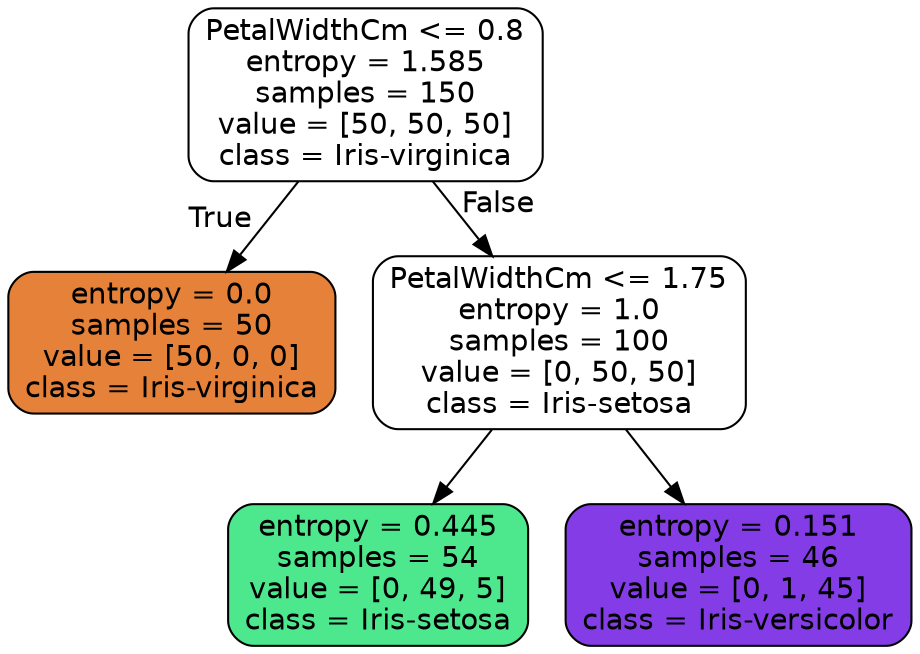 digraph Tree {
node [shape=box, style="filled, rounded", color="black", fontname=helvetica] ;
edge [fontname=helvetica] ;
0 [label="PetalWidthCm <= 0.8\nentropy = 1.585\nsamples = 150\nvalue = [50, 50, 50]\nclass = Iris-virginica", fillcolor="#ffffff"] ;
1 [label="entropy = 0.0\nsamples = 50\nvalue = [50, 0, 0]\nclass = Iris-virginica", fillcolor="#e58139"] ;
0 -> 1 [labeldistance=2.5, labelangle=45, headlabel="True"] ;
2 [label="PetalWidthCm <= 1.75\nentropy = 1.0\nsamples = 100\nvalue = [0, 50, 50]\nclass = Iris-setosa", fillcolor="#ffffff"] ;
0 -> 2 [labeldistance=2.5, labelangle=-45, headlabel="False"] ;
3 [label="entropy = 0.445\nsamples = 54\nvalue = [0, 49, 5]\nclass = Iris-setosa", fillcolor="#4de88e"] ;
2 -> 3 ;
4 [label="entropy = 0.151\nsamples = 46\nvalue = [0, 1, 45]\nclass = Iris-versicolor", fillcolor="#843de6"] ;
2 -> 4 ;
}
